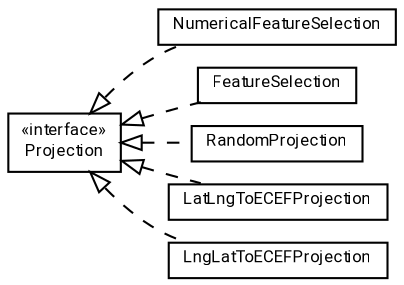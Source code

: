 #!/usr/local/bin/dot
#
# Class diagram 
# Generated by UMLGraph version R5_7_2-60-g0e99a6 (http://www.spinellis.gr/umlgraph/)
#

digraph G {
	graph [fontnames="svg"]
	edge [fontname="Roboto",fontsize=7,labelfontname="Roboto",labelfontsize=7,color="black"];
	node [fontname="Roboto",fontcolor="black",fontsize=8,shape=plaintext,margin=0,width=0,height=0];
	nodesep=0.15;
	ranksep=0.25;
	rankdir=LR;
	// de.lmu.ifi.dbs.elki.data.projection.Projection<IN, OUT>
	c397611 [label=<<table title="de.lmu.ifi.dbs.elki.data.projection.Projection" border="0" cellborder="1" cellspacing="0" cellpadding="2" href="Projection.html" target="_parent">
		<tr><td><table border="0" cellspacing="0" cellpadding="1">
		<tr><td align="center" balign="center"> &#171;interface&#187; </td></tr>
		<tr><td align="center" balign="center"> <font face="Roboto">Projection</font> </td></tr>
		</table></td></tr>
		</table>>, URL="Projection.html"];
	// de.lmu.ifi.dbs.elki.data.projection.NumericalFeatureSelection<V extends de.lmu.ifi.dbs.elki.data.NumberVector>
	c397629 [label=<<table title="de.lmu.ifi.dbs.elki.data.projection.NumericalFeatureSelection" border="0" cellborder="1" cellspacing="0" cellpadding="2" href="NumericalFeatureSelection.html" target="_parent">
		<tr><td><table border="0" cellspacing="0" cellpadding="1">
		<tr><td align="center" balign="center"> <font face="Roboto">NumericalFeatureSelection</font> </td></tr>
		</table></td></tr>
		</table>>, URL="NumericalFeatureSelection.html"];
	// de.lmu.ifi.dbs.elki.data.projection.FeatureSelection<V extends de.lmu.ifi.dbs.elki.data.FeatureVector<F>, F>
	c397631 [label=<<table title="de.lmu.ifi.dbs.elki.data.projection.FeatureSelection" border="0" cellborder="1" cellspacing="0" cellpadding="2" href="FeatureSelection.html" target="_parent">
		<tr><td><table border="0" cellspacing="0" cellpadding="1">
		<tr><td align="center" balign="center"> <font face="Roboto">FeatureSelection</font> </td></tr>
		</table></td></tr>
		</table>>, URL="FeatureSelection.html"];
	// de.lmu.ifi.dbs.elki.data.projection.RandomProjection<V extends de.lmu.ifi.dbs.elki.data.NumberVector>
	c397633 [label=<<table title="de.lmu.ifi.dbs.elki.data.projection.RandomProjection" border="0" cellborder="1" cellspacing="0" cellpadding="2" href="RandomProjection.html" target="_parent">
		<tr><td><table border="0" cellspacing="0" cellpadding="1">
		<tr><td align="center" balign="center"> <font face="Roboto">RandomProjection</font> </td></tr>
		</table></td></tr>
		</table>>, URL="RandomProjection.html"];
	// de.lmu.ifi.dbs.elki.data.projection.LatLngToECEFProjection<V extends de.lmu.ifi.dbs.elki.data.NumberVector>
	c398684 [label=<<table title="de.lmu.ifi.dbs.elki.data.projection.LatLngToECEFProjection" border="0" cellborder="1" cellspacing="0" cellpadding="2" href="LatLngToECEFProjection.html" target="_parent">
		<tr><td><table border="0" cellspacing="0" cellpadding="1">
		<tr><td align="center" balign="center"> <font face="Roboto">LatLngToECEFProjection</font> </td></tr>
		</table></td></tr>
		</table>>, URL="LatLngToECEFProjection.html"];
	// de.lmu.ifi.dbs.elki.data.projection.LngLatToECEFProjection<V extends de.lmu.ifi.dbs.elki.data.NumberVector>
	c398686 [label=<<table title="de.lmu.ifi.dbs.elki.data.projection.LngLatToECEFProjection" border="0" cellborder="1" cellspacing="0" cellpadding="2" href="LngLatToECEFProjection.html" target="_parent">
		<tr><td><table border="0" cellspacing="0" cellpadding="1">
		<tr><td align="center" balign="center"> <font face="Roboto">LngLatToECEFProjection</font> </td></tr>
		</table></td></tr>
		</table>>, URL="LngLatToECEFProjection.html"];
	// de.lmu.ifi.dbs.elki.data.projection.NumericalFeatureSelection<V extends de.lmu.ifi.dbs.elki.data.NumberVector> implements de.lmu.ifi.dbs.elki.data.projection.Projection<IN, OUT>
	c397611 -> c397629 [arrowtail=empty,style=dashed,dir=back,weight=9];
	// de.lmu.ifi.dbs.elki.data.projection.FeatureSelection<V extends de.lmu.ifi.dbs.elki.data.FeatureVector<F>, F> implements de.lmu.ifi.dbs.elki.data.projection.Projection<IN, OUT>
	c397611 -> c397631 [arrowtail=empty,style=dashed,dir=back,weight=9];
	// de.lmu.ifi.dbs.elki.data.projection.RandomProjection<V extends de.lmu.ifi.dbs.elki.data.NumberVector> implements de.lmu.ifi.dbs.elki.data.projection.Projection<IN, OUT>
	c397611 -> c397633 [arrowtail=empty,style=dashed,dir=back,weight=9];
	// de.lmu.ifi.dbs.elki.data.projection.LatLngToECEFProjection<V extends de.lmu.ifi.dbs.elki.data.NumberVector> implements de.lmu.ifi.dbs.elki.data.projection.Projection<IN, OUT>
	c397611 -> c398684 [arrowtail=empty,style=dashed,dir=back,weight=9];
	// de.lmu.ifi.dbs.elki.data.projection.LngLatToECEFProjection<V extends de.lmu.ifi.dbs.elki.data.NumberVector> implements de.lmu.ifi.dbs.elki.data.projection.Projection<IN, OUT>
	c397611 -> c398686 [arrowtail=empty,style=dashed,dir=back,weight=9];
}

